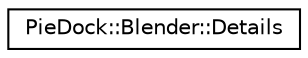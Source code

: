 digraph "Graphical Class Hierarchy"
{
  edge [fontname="Helvetica",fontsize="10",labelfontname="Helvetica",labelfontsize="10"];
  node [fontname="Helvetica",fontsize="10",shape=record];
  rankdir="LR";
  Node1 [label="PieDock::Blender::Details",height=0.2,width=0.4,color="black", fillcolor="white", style="filled",URL="$structPieDock_1_1Blender_1_1Details.html"];
}
